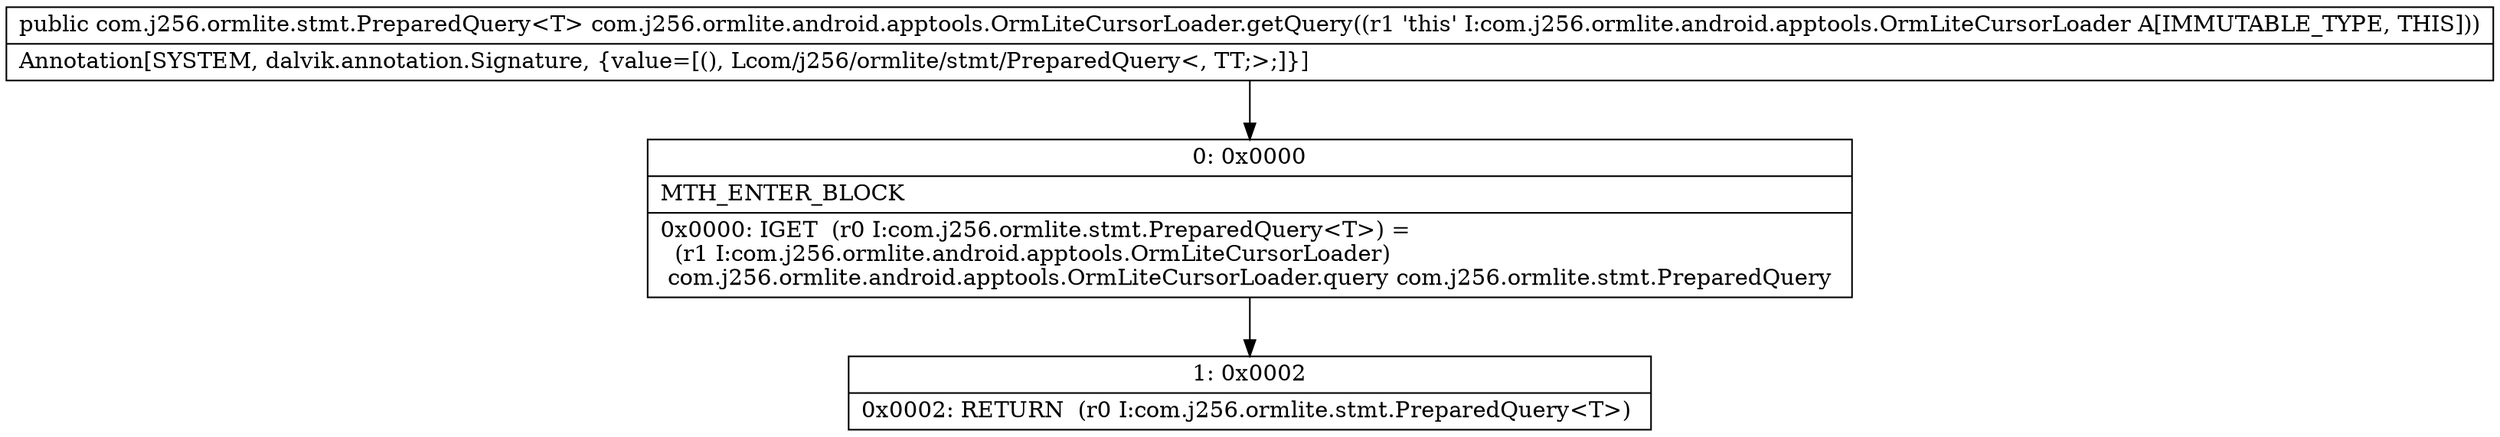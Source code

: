 digraph "CFG forcom.j256.ormlite.android.apptools.OrmLiteCursorLoader.getQuery()Lcom\/j256\/ormlite\/stmt\/PreparedQuery;" {
Node_0 [shape=record,label="{0\:\ 0x0000|MTH_ENTER_BLOCK\l|0x0000: IGET  (r0 I:com.j256.ormlite.stmt.PreparedQuery\<T\>) = \l  (r1 I:com.j256.ormlite.android.apptools.OrmLiteCursorLoader)\l com.j256.ormlite.android.apptools.OrmLiteCursorLoader.query com.j256.ormlite.stmt.PreparedQuery \l}"];
Node_1 [shape=record,label="{1\:\ 0x0002|0x0002: RETURN  (r0 I:com.j256.ormlite.stmt.PreparedQuery\<T\>) \l}"];
MethodNode[shape=record,label="{public com.j256.ormlite.stmt.PreparedQuery\<T\> com.j256.ormlite.android.apptools.OrmLiteCursorLoader.getQuery((r1 'this' I:com.j256.ormlite.android.apptools.OrmLiteCursorLoader A[IMMUTABLE_TYPE, THIS]))  | Annotation[SYSTEM, dalvik.annotation.Signature, \{value=[(), Lcom\/j256\/ormlite\/stmt\/PreparedQuery\<, TT;\>;]\}]\l}"];
MethodNode -> Node_0;
Node_0 -> Node_1;
}

